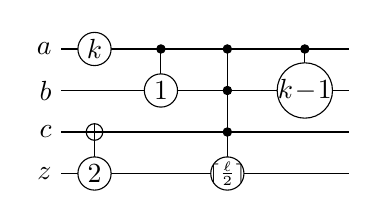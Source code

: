 \begin{tikzpicture}[scale=1.0,x=1pt,y=1pt]
\filldraw[color=white] (0.0, -7.5) rectangle (104.0, 52.5);
% Drawing wires
% Line 1: a W a
\draw[color=black] (0.0,45.0) -- (104.0,45.0);
\draw[color=black] (0.0,45.0) node[left] {$a$};
% Line 3: c W c
\draw[color=black] (0.0,15.0) -- (104.0,15.0);
\draw[color=black] (0.0,15.0) node[left] {$c$};
% Line 2: b W b
\draw[color=black] (0.0,30.0) -- (104.0,30.0);
\draw[color=black] (0.0,30.0) node[left] {$b$};
% Line 4: k W z
\draw[color=black] (0.0,0.0) -- (104.0,0.0);
\draw[color=black] (0.0,0.0) node[left] {$z$};
% Done with wires; drawing gates
% Line 8: a P $k$
\begin{scope}
\draw[fill=white] (12.0, 45.0) circle(6.0pt);
\clip (12.0, 45.0) circle(6.0pt);
\draw (12.0, 45.0) node {$k$};
\end{scope}
% Line 10: k P 2 +c
\draw (12.0,15.0) -- (12.0,0.0);
\begin{scope}
\draw[fill=white] (12.0, 0.0) circle(6.0pt);
\clip (12.0, 0.0) circle(6.0pt);
\draw (12.0, 0.0) node {2};
\end{scope}
\begin{scope}
\draw[fill=white] (12.0, 15.0) circle(3.0pt);
\clip (12.0, 15.0) circle(3.0pt);
\draw (9.0, 15.0) -- (15.0, 15.0);
\draw (12.0, 12.0) -- (12.0, 18.0);
\end{scope}
% Line 9: b P 1 a
\draw (36.0,45.0) -- (36.0,30.0);
\begin{scope}
\draw[fill=white] (36.0, 30.0) circle(6.0pt);
\clip (36.0, 30.0) circle(6.0pt);
\draw (36.0, 30.0) node {1};
\end{scope}
\filldraw (36.0, 45.0) circle(1.5pt);
% Line 11: k P $\scriptstyle\lceil\frac\ell2\rceil$ a b c
\draw (60.0,45.0) -- (60.0,0.0);
\begin{scope}
\draw[fill=white] (60.0, 0.0) circle(6.0pt);
\clip (60.0, 0.0) circle(6.0pt);
\draw (60.0, 0.0) node {$\scriptstyle\lceil\frac\ell2\rceil$};
\end{scope}
\filldraw (60.0, 45.0) circle(1.5pt);
\filldraw (60.0, 30.0) circle(1.5pt);
\filldraw (60.0, 15.0) circle(1.5pt);
% Line 12: b Pk1 a
\draw (88.0,45.0) -- (88.0,30.0);
\begin{scope}
\draw[fill=white] (88.0, 30.0) circle(10.0pt);
\clip (88.0, 30.0) circle(10.0pt);
\draw (88.0, 30.0) node {$k\!-\!1$};
\end{scope}
\filldraw (88.0, 45.0) circle(1.5pt);
% Done with gates; drawing ending labels
% Done with ending labels; drawing cut lines and comments
% Done with comments
\end{tikzpicture}
